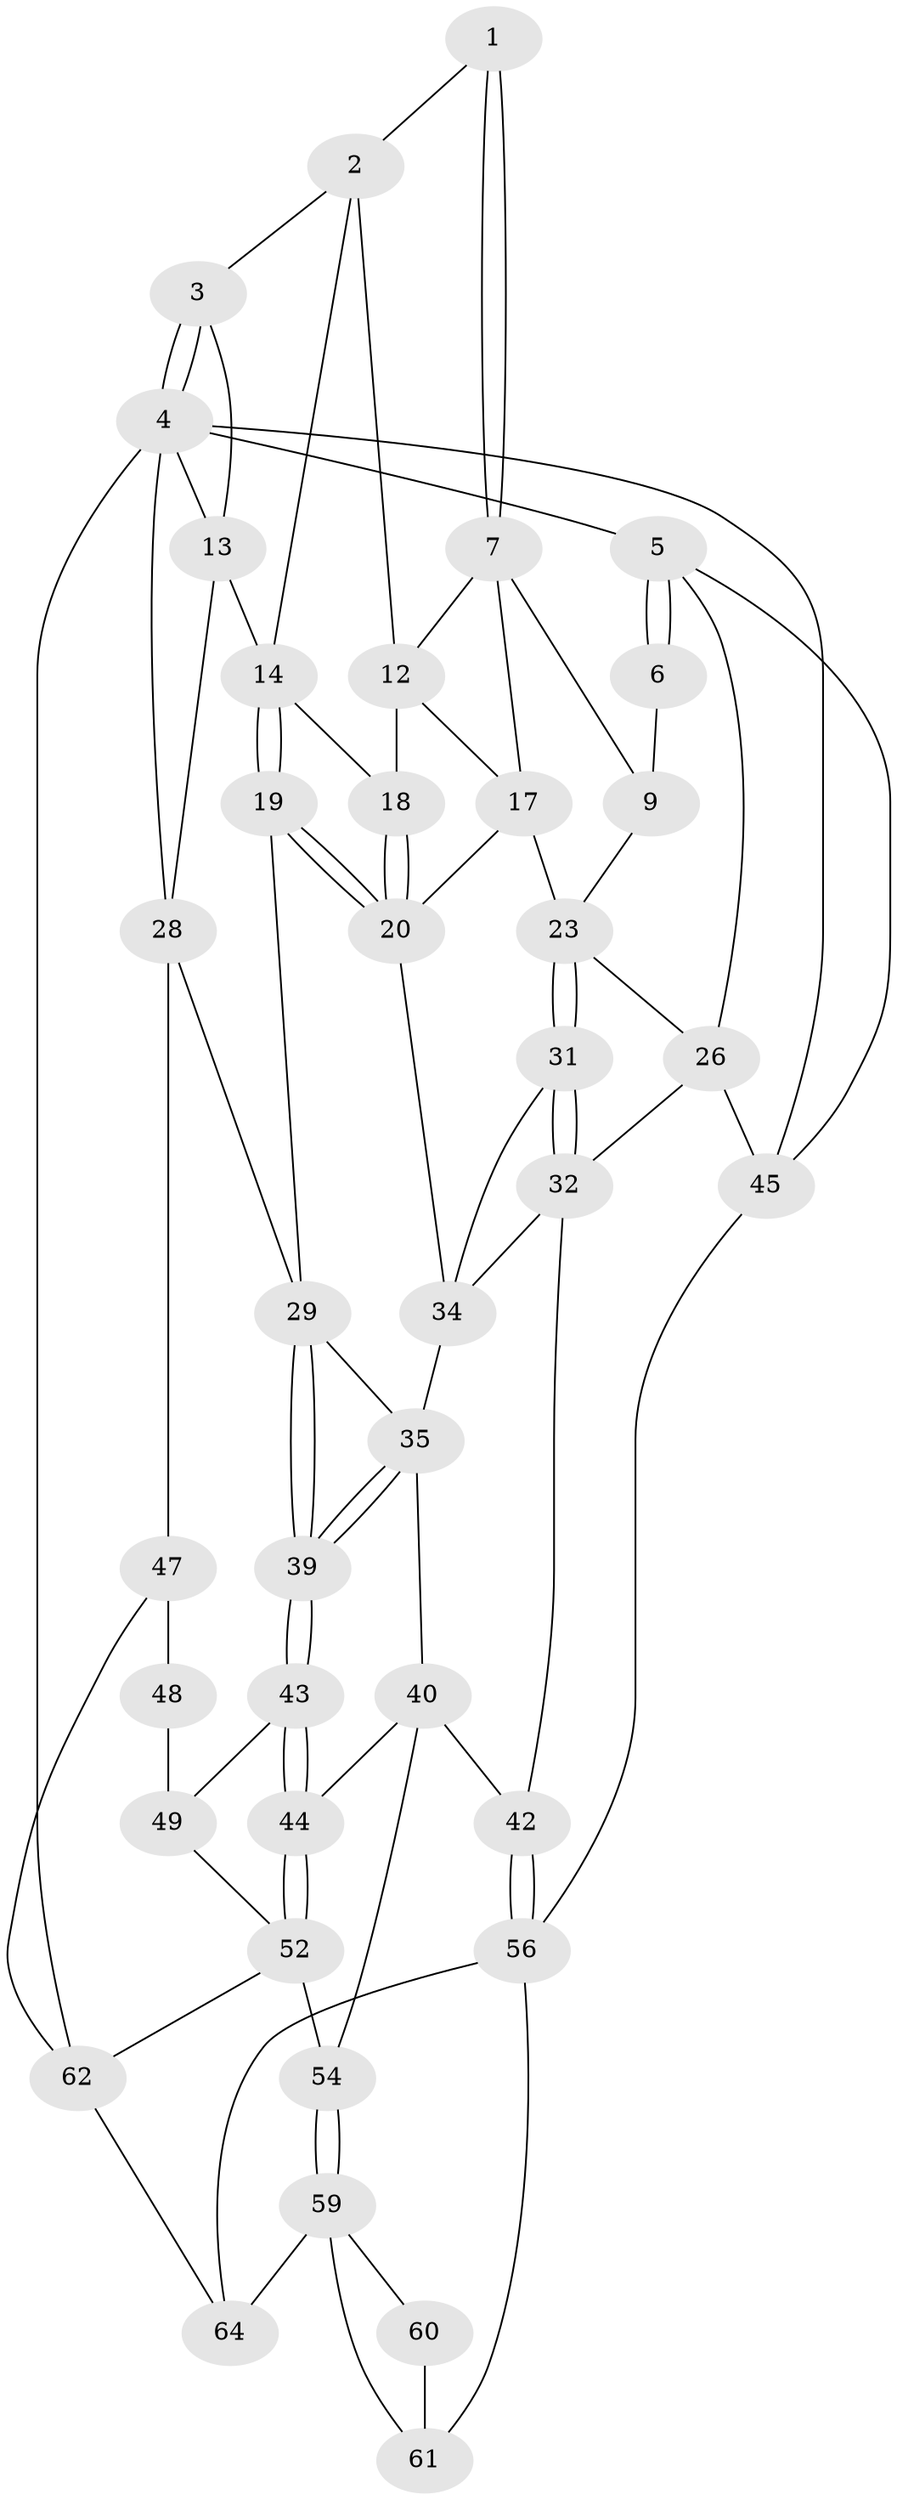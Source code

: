 // Generated by graph-tools (version 1.1) at 2025/24/03/03/25 07:24:31]
// undirected, 40 vertices, 85 edges
graph export_dot {
graph [start="1"]
  node [color=gray90,style=filled];
  1 [pos="+0.23776939785740897+0"];
  2 [pos="+0.5261123930003219+0",super="+11"];
  3 [pos="+0.7211804787215508+0"];
  4 [pos="+1+0",super="+50"];
  5 [pos="+0+0",super="+25"];
  6 [pos="+0.19937244981608904+0",super="+10"];
  7 [pos="+0.2777706764572879+0",super="+8"];
  9 [pos="+0.17624107371201084+0.15958427391972688"];
  12 [pos="+0.33231201865044246+0.03799048913872037",super="+16"];
  13 [pos="+0.7336826473228315+0.1592679528325332",super="+27"];
  14 [pos="+0.6864641738492369+0.20499531718604028",super="+15"];
  17 [pos="+0.3607927758000671+0.159389832287085",super="+22"];
  18 [pos="+0.4587309455058681+0.113723651192454"];
  19 [pos="+0.6566463066953391+0.32535704977873514"];
  20 [pos="+0.4875098253431679+0.3300114209606965",super="+21"];
  23 [pos="+0.31538819702976456+0.30826635054241175",super="+24"];
  26 [pos="+0+0.4476073490464498",super="+33"];
  28 [pos="+1+0.46237018797763335",super="+46"];
  29 [pos="+0.7586715254311924+0.45776412161036917",super="+30"];
  31 [pos="+0.22254773989670906+0.4680115153677528"];
  32 [pos="+0.09425729469261886+0.596068889525735",super="+38"];
  34 [pos="+0.40688817413389017+0.41544932708272214",super="+37"];
  35 [pos="+0.5126014039196282+0.5271018212561464",super="+36"];
  39 [pos="+0.6893506298713329+0.6412457721500903"];
  40 [pos="+0.5204810606926378+0.6632897410131863",super="+41"];
  42 [pos="+0.23751459883601572+0.7018986320679609"];
  43 [pos="+0.6841298822510296+0.6631428534510551"];
  44 [pos="+0.5986702950434812+0.7010268219973604"];
  45 [pos="+0+1"];
  47 [pos="+0.9987608234331351+0.7286020739183999",super="+58"];
  48 [pos="+0.8633835566042324+0.7567376283350248",super="+55"];
  49 [pos="+0.6974120076413369+0.6770661250357425",super="+51"];
  52 [pos="+0.5443515680455282+0.8196399838930551",super="+53"];
  54 [pos="+0.4081735971218831+0.8266654021263602"];
  56 [pos="+0.2018812737272662+0.8542863037430913",super="+57"];
  59 [pos="+0.3924214066100318+0.8955645261402005",super="+65"];
  60 [pos="+0.3629680590452494+0.9063969346938504"];
  61 [pos="+0.2685188722475683+0.9120640790471033",super="+66"];
  62 [pos="+0.8089137655606448+1",super="+63"];
  64 [pos="+0.426785661019199+1"];
  1 -- 2;
  1 -- 7;
  1 -- 7;
  2 -- 3;
  2 -- 12;
  2 -- 14;
  3 -- 4;
  3 -- 4;
  3 -- 13;
  4 -- 5;
  4 -- 62;
  4 -- 45;
  4 -- 28;
  4 -- 13;
  5 -- 6 [weight=2];
  5 -- 6;
  5 -- 45;
  5 -- 26;
  6 -- 9;
  7 -- 12;
  7 -- 9;
  7 -- 17;
  9 -- 23;
  12 -- 17;
  12 -- 18;
  13 -- 14;
  13 -- 28;
  14 -- 19;
  14 -- 19;
  14 -- 18;
  17 -- 20;
  17 -- 23;
  18 -- 20;
  18 -- 20;
  19 -- 20;
  19 -- 20;
  19 -- 29;
  20 -- 34;
  23 -- 31;
  23 -- 31;
  23 -- 26;
  26 -- 32;
  26 -- 45;
  28 -- 29;
  28 -- 47;
  29 -- 39;
  29 -- 39;
  29 -- 35;
  31 -- 32;
  31 -- 32;
  31 -- 34;
  32 -- 42;
  32 -- 34;
  34 -- 35;
  35 -- 39;
  35 -- 39;
  35 -- 40;
  39 -- 43;
  39 -- 43;
  40 -- 44;
  40 -- 42;
  40 -- 54;
  42 -- 56;
  42 -- 56;
  43 -- 44;
  43 -- 44;
  43 -- 49;
  44 -- 52;
  44 -- 52;
  45 -- 56;
  47 -- 48 [weight=2];
  47 -- 62;
  48 -- 49 [weight=2];
  49 -- 52;
  52 -- 54;
  52 -- 62;
  54 -- 59;
  54 -- 59;
  56 -- 61;
  56 -- 64;
  59 -- 60;
  59 -- 64;
  59 -- 61;
  60 -- 61 [weight=2];
  62 -- 64;
}
